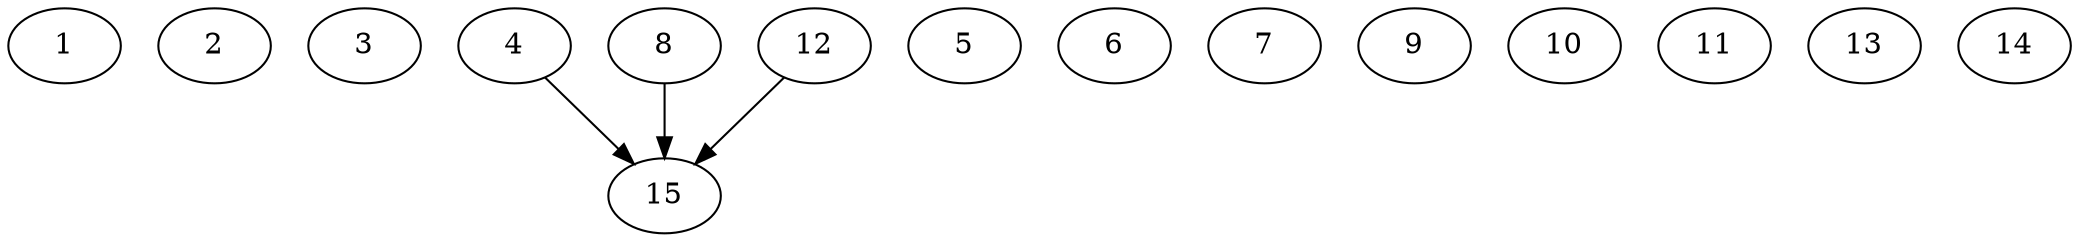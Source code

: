 // DAG automatically generated by daggen at Thu Oct  3 13:59:26 2019
// ./daggen --dot -n 15 --ccr 0.3 --fat 0.9 --regular 0.5 --density 0.6 --mindata 5242880 --maxdata 52428800 
digraph G {
  1 [size="90600107", alpha="0.12", expect_size="27180032"] 
  2 [size="19933867", alpha="0.05", expect_size="5980160"] 
  3 [size="147036160", alpha="0.01", expect_size="44110848"] 
  4 [size="148787200", alpha="0.15", expect_size="44636160"] 
  4 -> 15 [size ="44636160"]
  5 [size="159815680", alpha="0.15", expect_size="47944704"] 
  6 [size="104741547", alpha="0.03", expect_size="31422464"] 
  7 [size="47769600", alpha="0.07", expect_size="14330880"] 
  8 [size="174237013", alpha="0.17", expect_size="52271104"] 
  8 -> 15 [size ="52271104"]
  9 [size="128843093", alpha="0.20", expect_size="38652928"] 
  10 [size="133034667", alpha="0.17", expect_size="39910400"] 
  11 [size="116094293", alpha="0.09", expect_size="34828288"] 
  12 [size="54753280", alpha="0.07", expect_size="16425984"] 
  12 -> 15 [size ="16425984"]
  13 [size="97150293", alpha="0.03", expect_size="29145088"] 
  14 [size="102894933", alpha="0.05", expect_size="30868480"] 
  15 [size="63682560", alpha="0.09", expect_size="19104768"] 
}
